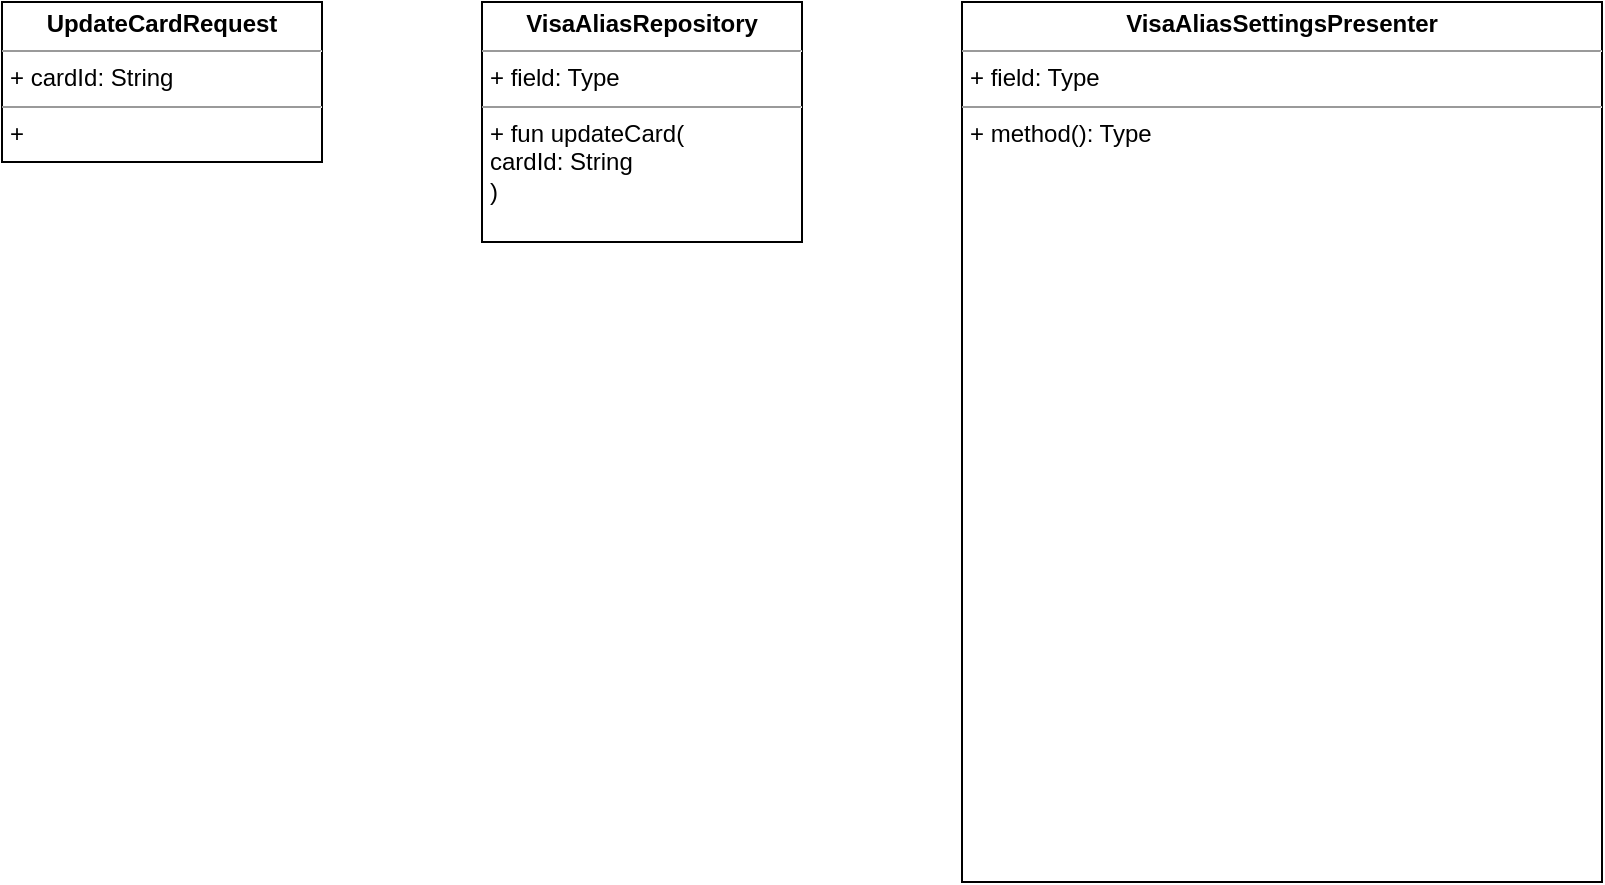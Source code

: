 <mxfile version="16.6.3" type="github">
  <diagram id="zOKrXsVMdp97Tz4ENPlp" name="Page-1">
    <mxGraphModel dx="1720" dy="1164" grid="1" gridSize="10" guides="1" tooltips="1" connect="1" arrows="1" fold="1" page="1" pageScale="1" pageWidth="827" pageHeight="1169" math="0" shadow="0">
      <root>
        <mxCell id="0" />
        <mxCell id="1" parent="0" />
        <mxCell id="4zdMlZ7dndSYQF3rtPdd-1" value="&lt;p style=&quot;margin: 0px ; margin-top: 4px ; text-align: center&quot;&gt;&lt;b&gt;UpdateCardRequest&lt;/b&gt;&lt;/p&gt;&lt;hr size=&quot;1&quot;&gt;&lt;p style=&quot;margin: 0px ; margin-left: 4px&quot;&gt;+ cardId: String&lt;/p&gt;&lt;hr size=&quot;1&quot;&gt;&lt;p style=&quot;margin: 0px ; margin-left: 4px&quot;&gt;+ &lt;br&gt;&lt;/p&gt;" style="verticalAlign=top;align=left;overflow=fill;fontSize=12;fontFamily=Helvetica;html=1;" vertex="1" parent="1">
          <mxGeometry x="80" y="80" width="160" height="80" as="geometry" />
        </mxCell>
        <mxCell id="4zdMlZ7dndSYQF3rtPdd-2" value="&lt;p style=&quot;margin: 0px ; margin-top: 4px ; text-align: center&quot;&gt;&lt;b&gt;VisaAliasRepository&lt;/b&gt;&lt;/p&gt;&lt;hr size=&quot;1&quot;&gt;&lt;p style=&quot;margin: 0px ; margin-left: 4px&quot;&gt;+ field: Type&lt;/p&gt;&lt;hr size=&quot;1&quot;&gt;&lt;p style=&quot;margin: 0px ; margin-left: 4px&quot;&gt;+ fun updateCard(&lt;/p&gt;&lt;p style=&quot;margin: 0px ; margin-left: 4px&quot;&gt;cardId: String&lt;br&gt;&lt;/p&gt;&lt;p style=&quot;margin: 0px ; margin-left: 4px&quot;&gt;)&lt;/p&gt;" style="verticalAlign=top;align=left;overflow=fill;fontSize=12;fontFamily=Helvetica;html=1;" vertex="1" parent="1">
          <mxGeometry x="320" y="80" width="160" height="120" as="geometry" />
        </mxCell>
        <mxCell id="4zdMlZ7dndSYQF3rtPdd-3" value="&lt;p style=&quot;margin: 0px ; margin-top: 4px ; text-align: center&quot;&gt;&lt;b&gt;VisaAliasSettingsPresenter&lt;/b&gt;&lt;/p&gt;&lt;hr size=&quot;1&quot;&gt;&lt;p style=&quot;margin: 0px ; margin-left: 4px&quot;&gt;+ field: Type&lt;/p&gt;&lt;hr size=&quot;1&quot;&gt;&lt;p style=&quot;margin: 0px ; margin-left: 4px&quot;&gt;+ method(): Type&lt;/p&gt;" style="verticalAlign=top;align=left;overflow=fill;fontSize=12;fontFamily=Helvetica;html=1;" vertex="1" parent="1">
          <mxGeometry x="560" y="80" width="320" height="440" as="geometry" />
        </mxCell>
      </root>
    </mxGraphModel>
  </diagram>
</mxfile>
